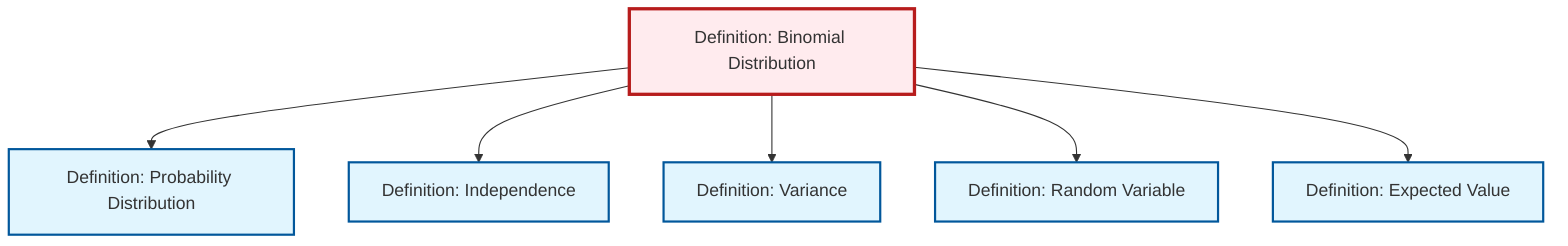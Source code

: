 graph TD
    classDef definition fill:#e1f5fe,stroke:#01579b,stroke-width:2px
    classDef theorem fill:#f3e5f5,stroke:#4a148c,stroke-width:2px
    classDef axiom fill:#fff3e0,stroke:#e65100,stroke-width:2px
    classDef example fill:#e8f5e9,stroke:#1b5e20,stroke-width:2px
    classDef current fill:#ffebee,stroke:#b71c1c,stroke-width:3px
    def-probability-distribution["Definition: Probability Distribution"]:::definition
    def-expectation["Definition: Expected Value"]:::definition
    def-random-variable["Definition: Random Variable"]:::definition
    def-binomial-distribution["Definition: Binomial Distribution"]:::definition
    def-independence["Definition: Independence"]:::definition
    def-variance["Definition: Variance"]:::definition
    def-binomial-distribution --> def-probability-distribution
    def-binomial-distribution --> def-independence
    def-binomial-distribution --> def-variance
    def-binomial-distribution --> def-random-variable
    def-binomial-distribution --> def-expectation
    class def-binomial-distribution current